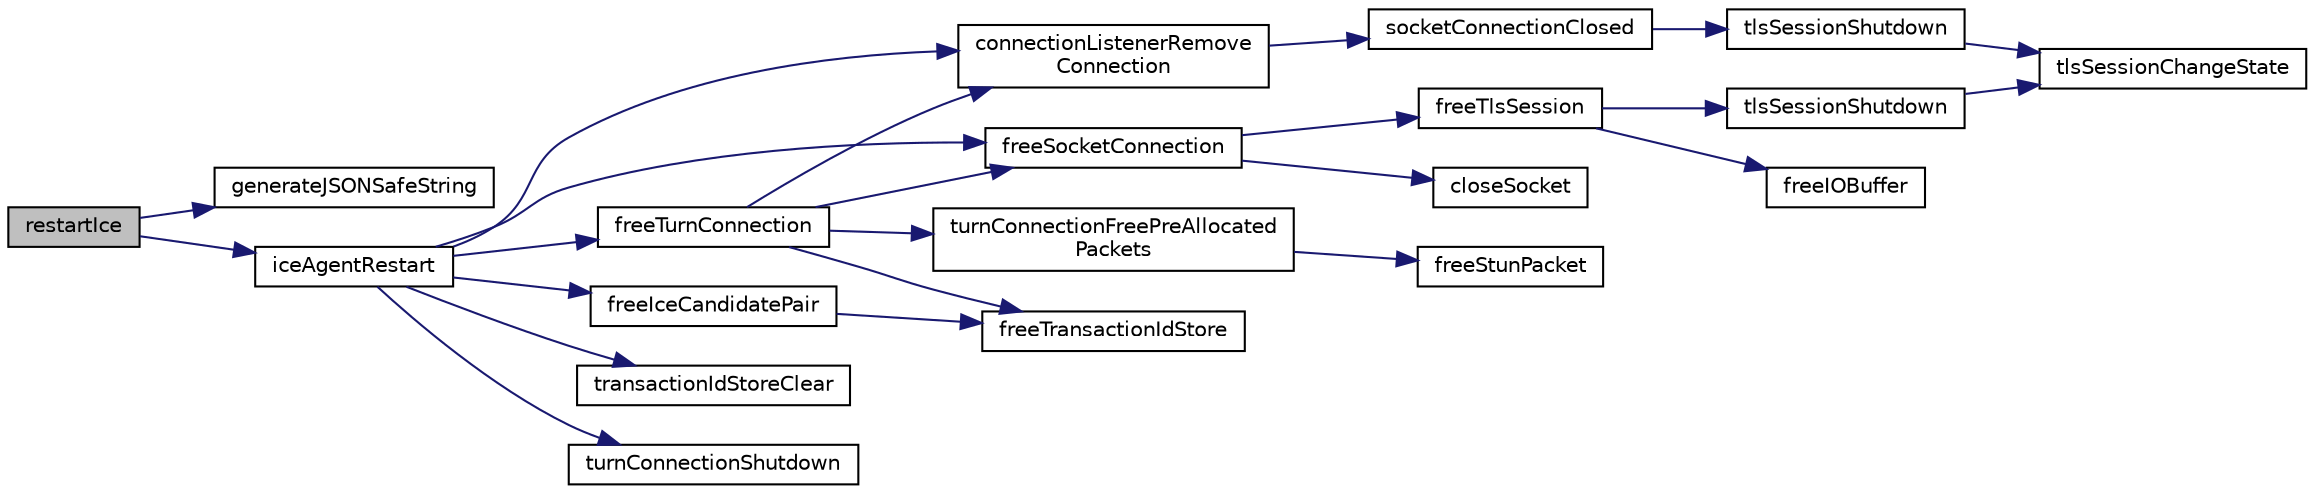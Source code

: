 digraph "restartIce"
{
 // LATEX_PDF_SIZE
  edge [fontname="Helvetica",fontsize="10",labelfontname="Helvetica",labelfontsize="10"];
  node [fontname="Helvetica",fontsize="10",shape=record];
  rankdir="LR";
  Node1 [label="restartIce",height=0.2,width=0.4,color="black", fillcolor="grey75", style="filled", fontcolor="black",tooltip="Instructs the RtcPeerConnection that ICE should be restarted. Subsequent calls to createOffer will cr..."];
  Node1 -> Node2 [color="midnightblue",fontsize="10",style="solid",fontname="Helvetica"];
  Node2 [label="generateJSONSafeString",height=0.2,width=0.4,color="black", fillcolor="white", style="filled",URL="$PeerConnection_8c.html#ad6b6bbcdb7fe1c2959acfdaa64f04e48",tooltip=" "];
  Node1 -> Node3 [color="midnightblue",fontsize="10",style="solid",fontname="Helvetica"];
  Node3 [label="iceAgentRestart",height=0.2,width=0.4,color="black", fillcolor="white", style="filled",URL="$IceAgent_8c.html#a311a951cf965e83e76372560f2ce1c0f",tooltip=" "];
  Node3 -> Node4 [color="midnightblue",fontsize="10",style="solid",fontname="Helvetica"];
  Node4 [label="connectionListenerRemove\lConnection",height=0.2,width=0.4,color="black", fillcolor="white", style="filled",URL="$ConnectionListener_8c.html#aadef069d7cf4137e975a3d91c8a46400",tooltip=" "];
  Node4 -> Node5 [color="midnightblue",fontsize="10",style="solid",fontname="Helvetica"];
  Node5 [label="socketConnectionClosed",height=0.2,width=0.4,color="black", fillcolor="white", style="filled",URL="$SocketConnection_8c.html#ae1067d81a0037b1cb7e2275d55b554a4",tooltip=" "];
  Node5 -> Node6 [color="midnightblue",fontsize="10",style="solid",fontname="Helvetica"];
  Node6 [label="tlsSessionShutdown",height=0.2,width=0.4,color="black", fillcolor="white", style="filled",URL="$Tls_8h.html#a8958186faf233249645017a55c80e1fc",tooltip=" "];
  Node6 -> Node7 [color="midnightblue",fontsize="10",style="solid",fontname="Helvetica"];
  Node7 [label="tlsSessionChangeState",height=0.2,width=0.4,color="black", fillcolor="white", style="filled",URL="$Tls_8c.html#a7dbb041b5b15c6784e9f57a09a08d467",tooltip=" "];
  Node3 -> Node8 [color="midnightblue",fontsize="10",style="solid",fontname="Helvetica"];
  Node8 [label="freeIceCandidatePair",height=0.2,width=0.4,color="black", fillcolor="white", style="filled",URL="$IceAgent_8c.html#a76f0508cf719814537ce707e3f524407",tooltip=" "];
  Node8 -> Node9 [color="midnightblue",fontsize="10",style="solid",fontname="Helvetica"];
  Node9 [label="freeTransactionIdStore",height=0.2,width=0.4,color="black", fillcolor="white", style="filled",URL="$IceUtils_8c.html#aed9b171e0c60584515c04c5dd47dd112",tooltip=" "];
  Node3 -> Node10 [color="midnightblue",fontsize="10",style="solid",fontname="Helvetica"];
  Node10 [label="freeSocketConnection",height=0.2,width=0.4,color="black", fillcolor="white", style="filled",URL="$SocketConnection_8c.html#aeea1e134b1c24f7138c4784b9b146e6b",tooltip=" "];
  Node10 -> Node11 [color="midnightblue",fontsize="10",style="solid",fontname="Helvetica"];
  Node11 [label="closeSocket",height=0.2,width=0.4,color="black", fillcolor="white", style="filled",URL="$Network_8c.html#a8c64aed52ea980830d0f9db66fc93e1b",tooltip=" "];
  Node10 -> Node12 [color="midnightblue",fontsize="10",style="solid",fontname="Helvetica"];
  Node12 [label="freeTlsSession",height=0.2,width=0.4,color="black", fillcolor="white", style="filled",URL="$Tls_8h.html#a5913d6c2f44307241d2402af463f9fec",tooltip=" "];
  Node12 -> Node13 [color="midnightblue",fontsize="10",style="solid",fontname="Helvetica"];
  Node13 [label="freeIOBuffer",height=0.2,width=0.4,color="black", fillcolor="white", style="filled",URL="$IOBuffer_8c.html#a716982d27f4e9cf43d6737555e684289",tooltip=" "];
  Node12 -> Node14 [color="midnightblue",fontsize="10",style="solid",fontname="Helvetica"];
  Node14 [label="tlsSessionShutdown",height=0.2,width=0.4,color="black", fillcolor="white", style="filled",URL="$Tls__mbedtls_8c.html#aca41778af81f4d5b5a71dcaf5e686bb9",tooltip=" "];
  Node14 -> Node7 [color="midnightblue",fontsize="10",style="solid",fontname="Helvetica"];
  Node3 -> Node15 [color="midnightblue",fontsize="10",style="solid",fontname="Helvetica"];
  Node15 [label="freeTurnConnection",height=0.2,width=0.4,color="black", fillcolor="white", style="filled",URL="$TurnConnection_8c.html#aae1ee157e839fde1869e664af4424c6a",tooltip=" "];
  Node15 -> Node4 [color="midnightblue",fontsize="10",style="solid",fontname="Helvetica"];
  Node15 -> Node10 [color="midnightblue",fontsize="10",style="solid",fontname="Helvetica"];
  Node15 -> Node9 [color="midnightblue",fontsize="10",style="solid",fontname="Helvetica"];
  Node15 -> Node16 [color="midnightblue",fontsize="10",style="solid",fontname="Helvetica"];
  Node16 [label="turnConnectionFreePreAllocated\lPackets",height=0.2,width=0.4,color="black", fillcolor="white", style="filled",URL="$TurnConnection_8c.html#aad130b1edfa1b039733e0595c43ffd39",tooltip=" "];
  Node16 -> Node17 [color="midnightblue",fontsize="10",style="solid",fontname="Helvetica"];
  Node17 [label="freeStunPacket",height=0.2,width=0.4,color="black", fillcolor="white", style="filled",URL="$Stun_8c.html#a2ac5f96729bf2bfce45f59c72db4ff43",tooltip=" "];
  Node3 -> Node18 [color="midnightblue",fontsize="10",style="solid",fontname="Helvetica"];
  Node18 [label="transactionIdStoreClear",height=0.2,width=0.4,color="black", fillcolor="white", style="filled",URL="$IceUtils_8c.html#a5b4d042f26dbfd3ca5972e42fde7886e",tooltip=" "];
  Node3 -> Node19 [color="midnightblue",fontsize="10",style="solid",fontname="Helvetica"];
  Node19 [label="turnConnectionShutdown",height=0.2,width=0.4,color="black", fillcolor="white", style="filled",URL="$TurnConnection_8c.html#acafa7ed7d0b238b1a6b27a78280712f8",tooltip=" "];
}
